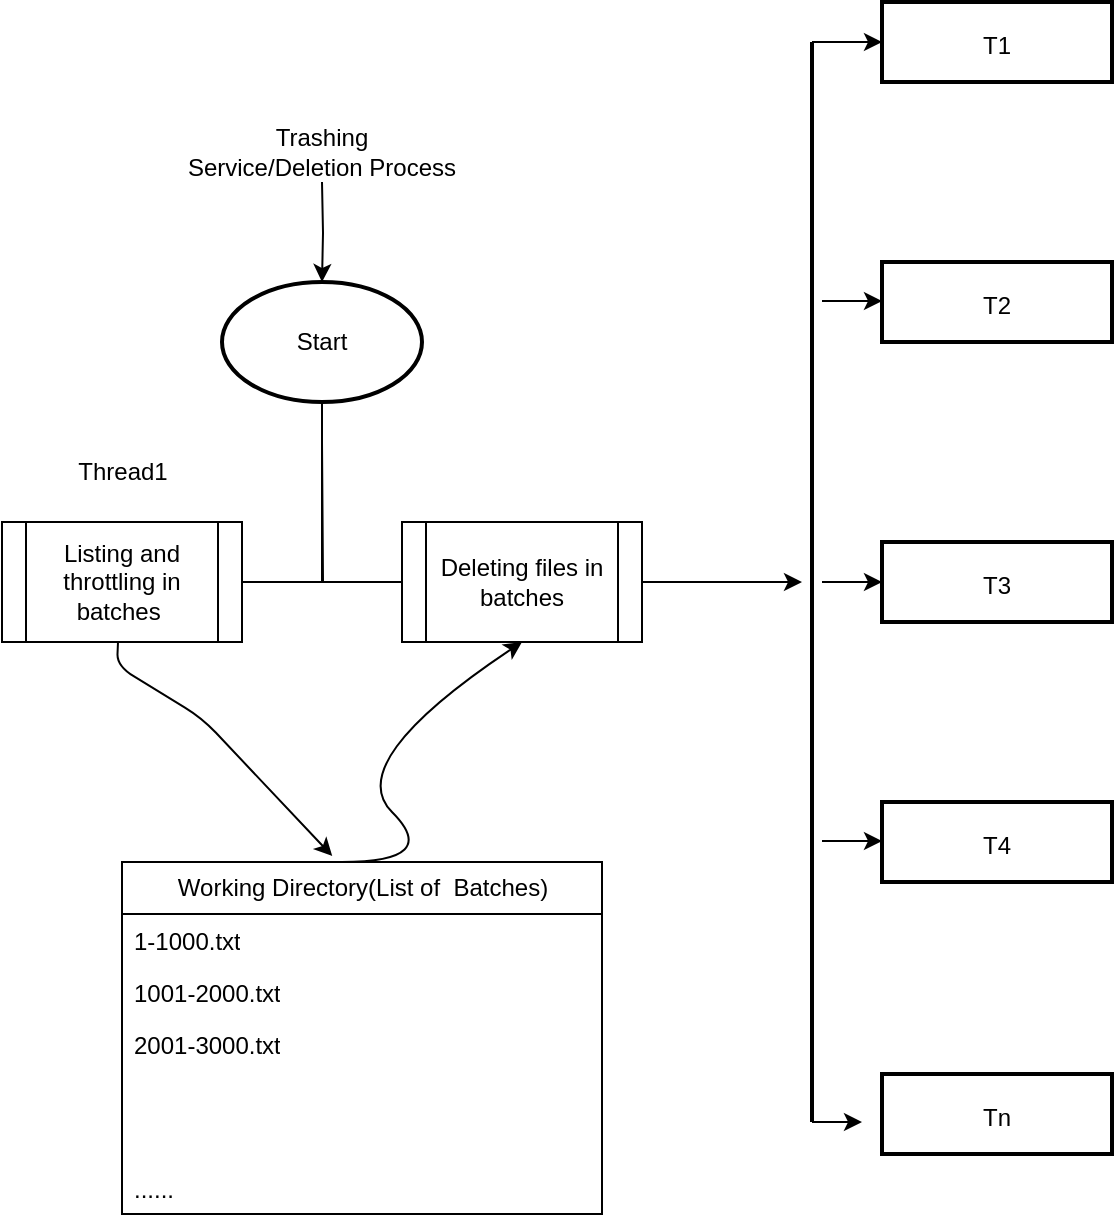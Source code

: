 <mxfile version="21.0.10" type="github">
  <diagram id="C5RBs43oDa-KdzZeNtuy" name="Page-1">
    <mxGraphModel dx="880" dy="1653" grid="1" gridSize="10" guides="1" tooltips="1" connect="1" arrows="1" fold="1" page="1" pageScale="1" pageWidth="827" pageHeight="1169" math="0" shadow="0">
      <root>
        <mxCell id="WIyWlLk6GJQsqaUBKTNV-0" />
        <mxCell id="WIyWlLk6GJQsqaUBKTNV-1" parent="WIyWlLk6GJQsqaUBKTNV-0" />
        <mxCell id="3tZebW2yL0NTeM2Al_U9-28" value="" style="edgeStyle=orthogonalEdgeStyle;rounded=0;orthogonalLoop=1;jettySize=auto;html=1;" edge="1" parent="WIyWlLk6GJQsqaUBKTNV-1" target="3tZebW2yL0NTeM2Al_U9-27">
          <mxGeometry relative="1" as="geometry">
            <mxPoint x="360" y="-1050" as="sourcePoint" />
          </mxGeometry>
        </mxCell>
        <mxCell id="3tZebW2yL0NTeM2Al_U9-27" value="Start" style="strokeWidth=2;html=1;shape=mxgraph.flowchart.start_1;whiteSpace=wrap;" vertex="1" parent="WIyWlLk6GJQsqaUBKTNV-1">
          <mxGeometry x="310" y="-1000" width="100" height="60" as="geometry" />
        </mxCell>
        <mxCell id="3tZebW2yL0NTeM2Al_U9-45" value="" style="edgeStyle=orthogonalEdgeStyle;sourcePerimeterSpacing=0;targetPerimeterSpacing=0;startArrow=none;endArrow=none;rounded=0;targetPortConstraint=eastwest;sourcePortConstraint=northsouth;curved=0;rounded=0;entryX=1;entryY=0.5;entryDx=0;entryDy=0;" edge="1" target="3tZebW2yL0NTeM2Al_U9-88" parent="WIyWlLk6GJQsqaUBKTNV-1">
          <mxGeometry relative="1" as="geometry">
            <mxPoint x="360" y="-920" as="sourcePoint" />
            <mxPoint x="350" y="-850" as="targetPoint" />
          </mxGeometry>
        </mxCell>
        <mxCell id="3tZebW2yL0NTeM2Al_U9-46" value="" style="edgeStyle=orthogonalEdgeStyle;sourcePerimeterSpacing=0;targetPerimeterSpacing=0;startArrow=none;endArrow=none;rounded=0;targetPortConstraint=eastwest;sourcePortConstraint=northsouth;curved=0;rounded=0;exitX=0.5;exitY=1;exitDx=0;exitDy=0;exitPerimeter=0;" edge="1" parent="WIyWlLk6GJQsqaUBKTNV-1" source="3tZebW2yL0NTeM2Al_U9-27">
          <mxGeometry relative="1" as="geometry">
            <mxPoint x="360" y="-920" as="sourcePoint" />
            <mxPoint x="400" y="-850" as="targetPoint" />
            <Array as="points">
              <mxPoint x="360" y="-850" />
            </Array>
          </mxGeometry>
        </mxCell>
        <mxCell id="3tZebW2yL0NTeM2Al_U9-131" value="" style="edgeStyle=orthogonalEdgeStyle;rounded=0;orthogonalLoop=1;jettySize=auto;html=1;" edge="1" parent="WIyWlLk6GJQsqaUBKTNV-1" source="3tZebW2yL0NTeM2Al_U9-87" target="3tZebW2yL0NTeM2Al_U9-130">
          <mxGeometry relative="1" as="geometry" />
        </mxCell>
        <mxCell id="3tZebW2yL0NTeM2Al_U9-87" value="Deleting files in batches" style="shape=process;whiteSpace=wrap;html=1;backgroundOutline=1;" vertex="1" parent="WIyWlLk6GJQsqaUBKTNV-1">
          <mxGeometry x="400" y="-880" width="120" height="60" as="geometry" />
        </mxCell>
        <mxCell id="3tZebW2yL0NTeM2Al_U9-88" value="Listing and throttling in batches&amp;nbsp;" style="shape=process;whiteSpace=wrap;html=1;backgroundOutline=1;" vertex="1" parent="WIyWlLk6GJQsqaUBKTNV-1">
          <mxGeometry x="200" y="-880" width="120" height="60" as="geometry" />
        </mxCell>
        <mxCell id="3tZebW2yL0NTeM2Al_U9-92" value="Working Directory(List of&amp;nbsp; Batches)" style="swimlane;fontStyle=0;childLayout=stackLayout;horizontal=1;startSize=26;fillColor=none;horizontalStack=0;resizeParent=1;resizeParentMax=0;resizeLast=0;collapsible=1;marginBottom=0;html=1;" vertex="1" parent="WIyWlLk6GJQsqaUBKTNV-1">
          <mxGeometry x="260" y="-710" width="240" height="176" as="geometry" />
        </mxCell>
        <mxCell id="3tZebW2yL0NTeM2Al_U9-93" value="1-1000.txt" style="text;strokeColor=none;fillColor=none;align=left;verticalAlign=top;spacingLeft=4;spacingRight=4;overflow=hidden;rotatable=0;points=[[0,0.5],[1,0.5]];portConstraint=eastwest;whiteSpace=wrap;html=1;" vertex="1" parent="3tZebW2yL0NTeM2Al_U9-92">
          <mxGeometry y="26" width="240" height="26" as="geometry" />
        </mxCell>
        <mxCell id="3tZebW2yL0NTeM2Al_U9-94" value="1001-2000.txt" style="text;strokeColor=none;fillColor=none;align=left;verticalAlign=top;spacingLeft=4;spacingRight=4;overflow=hidden;rotatable=0;points=[[0,0.5],[1,0.5]];portConstraint=eastwest;whiteSpace=wrap;html=1;" vertex="1" parent="3tZebW2yL0NTeM2Al_U9-92">
          <mxGeometry y="52" width="240" height="26" as="geometry" />
        </mxCell>
        <mxCell id="3tZebW2yL0NTeM2Al_U9-95" value="2001-3000.txt" style="text;strokeColor=none;fillColor=none;align=left;verticalAlign=top;spacingLeft=4;spacingRight=4;overflow=hidden;rotatable=0;points=[[0,0.5],[1,0.5]];portConstraint=eastwest;whiteSpace=wrap;html=1;" vertex="1" parent="3tZebW2yL0NTeM2Al_U9-92">
          <mxGeometry y="78" width="240" height="72" as="geometry" />
        </mxCell>
        <mxCell id="3tZebW2yL0NTeM2Al_U9-97" value="......" style="text;strokeColor=none;fillColor=none;align=left;verticalAlign=top;spacingLeft=4;spacingRight=4;overflow=hidden;rotatable=0;points=[[0,0.5],[1,0.5]];portConstraint=eastwest;whiteSpace=wrap;html=1;" vertex="1" parent="3tZebW2yL0NTeM2Al_U9-92">
          <mxGeometry y="150" width="240" height="26" as="geometry" />
        </mxCell>
        <mxCell id="3tZebW2yL0NTeM2Al_U9-96" value="Thread1" style="text;html=1;align=center;verticalAlign=middle;resizable=0;points=[];autosize=1;strokeColor=none;fillColor=none;" vertex="1" parent="WIyWlLk6GJQsqaUBKTNV-1">
          <mxGeometry x="225" y="-920" width="70" height="30" as="geometry" />
        </mxCell>
        <mxCell id="3tZebW2yL0NTeM2Al_U9-101" value="" style="html=1;rounded=1;curved=0;sourcePerimeterSpacing=0;targetPerimeterSpacing=0;startSize=6;endSize=6;noEdgeStyle=1;orthogonal=1;entryX=0.438;entryY=-0.017;entryDx=0;entryDy=0;entryPerimeter=0;" edge="1" parent="WIyWlLk6GJQsqaUBKTNV-1" target="3tZebW2yL0NTeM2Al_U9-92">
          <mxGeometry relative="1" as="geometry">
            <mxPoint x="258" y="-820" as="sourcePoint" />
            <mxPoint x="300" y="-768" as="targetPoint" />
            <Array as="points">
              <mxPoint x="257.5" y="-808" />
              <mxPoint x="300" y="-782" />
            </Array>
          </mxGeometry>
        </mxCell>
        <mxCell id="3tZebW2yL0NTeM2Al_U9-102" value="" style="curved=1;endArrow=classic;html=1;rounded=0;entryX=0.5;entryY=1;entryDx=0;entryDy=0;" edge="1" parent="WIyWlLk6GJQsqaUBKTNV-1" target="3tZebW2yL0NTeM2Al_U9-87">
          <mxGeometry width="50" height="50" relative="1" as="geometry">
            <mxPoint x="370" y="-710" as="sourcePoint" />
            <mxPoint x="420" y="-760" as="targetPoint" />
            <Array as="points">
              <mxPoint x="420" y="-710" />
              <mxPoint x="370" y="-760" />
            </Array>
          </mxGeometry>
        </mxCell>
        <mxCell id="3tZebW2yL0NTeM2Al_U9-127" value="Trashing&lt;br style=&quot;text-align: left;&quot;&gt;&lt;span style=&quot;text-align: left;&quot;&gt;Service/Deletion Process&lt;/span&gt;" style="text;html=1;strokeColor=none;fillColor=none;align=center;verticalAlign=middle;whiteSpace=wrap;rounded=0;" vertex="1" parent="WIyWlLk6GJQsqaUBKTNV-1">
          <mxGeometry x="290" y="-1090" width="140" height="50" as="geometry" />
        </mxCell>
        <mxCell id="3tZebW2yL0NTeM2Al_U9-133" value="" style="edgeStyle=orthogonalEdgeStyle;rounded=0;orthogonalLoop=1;jettySize=auto;html=1;" edge="1" parent="WIyWlLk6GJQsqaUBKTNV-1" source="3tZebW2yL0NTeM2Al_U9-130" target="3tZebW2yL0NTeM2Al_U9-132">
          <mxGeometry relative="1" as="geometry" />
        </mxCell>
        <mxCell id="3tZebW2yL0NTeM2Al_U9-141" style="edgeStyle=orthogonalEdgeStyle;rounded=0;orthogonalLoop=1;jettySize=auto;html=1;exitX=0;exitY=0.5;exitDx=0;exitDy=0;exitPerimeter=0;entryX=0;entryY=0.5;entryDx=0;entryDy=0;" edge="1" parent="WIyWlLk6GJQsqaUBKTNV-1" source="3tZebW2yL0NTeM2Al_U9-130" target="3tZebW2yL0NTeM2Al_U9-138">
          <mxGeometry relative="1" as="geometry" />
        </mxCell>
        <mxCell id="3tZebW2yL0NTeM2Al_U9-145" style="edgeStyle=orthogonalEdgeStyle;rounded=0;orthogonalLoop=1;jettySize=auto;html=1;exitX=1;exitY=0.5;exitDx=0;exitDy=0;exitPerimeter=0;" edge="1" parent="WIyWlLk6GJQsqaUBKTNV-1" source="3tZebW2yL0NTeM2Al_U9-130">
          <mxGeometry relative="1" as="geometry">
            <mxPoint x="630" y="-580" as="targetPoint" />
          </mxGeometry>
        </mxCell>
        <mxCell id="3tZebW2yL0NTeM2Al_U9-130" value="" style="line;strokeWidth=2;direction=south;html=1;" vertex="1" parent="WIyWlLk6GJQsqaUBKTNV-1">
          <mxGeometry x="600" y="-1120" width="10" height="540" as="geometry" />
        </mxCell>
        <mxCell id="3tZebW2yL0NTeM2Al_U9-132" value="T3" style="whiteSpace=wrap;html=1;verticalAlign=top;strokeWidth=2;labelBackgroundColor=default;spacingTop=8;" vertex="1" parent="WIyWlLk6GJQsqaUBKTNV-1">
          <mxGeometry x="640" y="-870" width="115" height="40" as="geometry" />
        </mxCell>
        <mxCell id="3tZebW2yL0NTeM2Al_U9-137" value="T2" style="whiteSpace=wrap;html=1;verticalAlign=top;strokeWidth=2;labelBackgroundColor=default;spacingTop=8;" vertex="1" parent="WIyWlLk6GJQsqaUBKTNV-1">
          <mxGeometry x="640" y="-1010" width="115" height="40" as="geometry" />
        </mxCell>
        <mxCell id="3tZebW2yL0NTeM2Al_U9-138" value="T1" style="whiteSpace=wrap;html=1;verticalAlign=top;strokeWidth=2;labelBackgroundColor=default;spacingTop=8;" vertex="1" parent="WIyWlLk6GJQsqaUBKTNV-1">
          <mxGeometry x="640" y="-1140" width="115" height="40" as="geometry" />
        </mxCell>
        <mxCell id="3tZebW2yL0NTeM2Al_U9-142" value="" style="edgeStyle=orthogonalEdgeStyle;rounded=0;orthogonalLoop=1;jettySize=auto;html=1;" edge="1" parent="WIyWlLk6GJQsqaUBKTNV-1">
          <mxGeometry relative="1" as="geometry">
            <mxPoint x="610" y="-990.5" as="sourcePoint" />
            <mxPoint x="640" y="-990.5" as="targetPoint" />
          </mxGeometry>
        </mxCell>
        <mxCell id="3tZebW2yL0NTeM2Al_U9-143" value="Tn" style="whiteSpace=wrap;html=1;verticalAlign=top;strokeWidth=2;labelBackgroundColor=default;spacingTop=8;" vertex="1" parent="WIyWlLk6GJQsqaUBKTNV-1">
          <mxGeometry x="640" y="-604" width="115" height="40" as="geometry" />
        </mxCell>
        <mxCell id="3tZebW2yL0NTeM2Al_U9-146" value="T4" style="whiteSpace=wrap;html=1;verticalAlign=top;strokeWidth=2;labelBackgroundColor=default;spacingTop=8;" vertex="1" parent="WIyWlLk6GJQsqaUBKTNV-1">
          <mxGeometry x="640" y="-740" width="115" height="40" as="geometry" />
        </mxCell>
        <mxCell id="3tZebW2yL0NTeM2Al_U9-148" value="" style="edgeStyle=orthogonalEdgeStyle;rounded=0;orthogonalLoop=1;jettySize=auto;html=1;" edge="1" parent="WIyWlLk6GJQsqaUBKTNV-1">
          <mxGeometry relative="1" as="geometry">
            <mxPoint x="610" y="-720.5" as="sourcePoint" />
            <mxPoint x="640" y="-720.5" as="targetPoint" />
          </mxGeometry>
        </mxCell>
      </root>
    </mxGraphModel>
  </diagram>
</mxfile>
